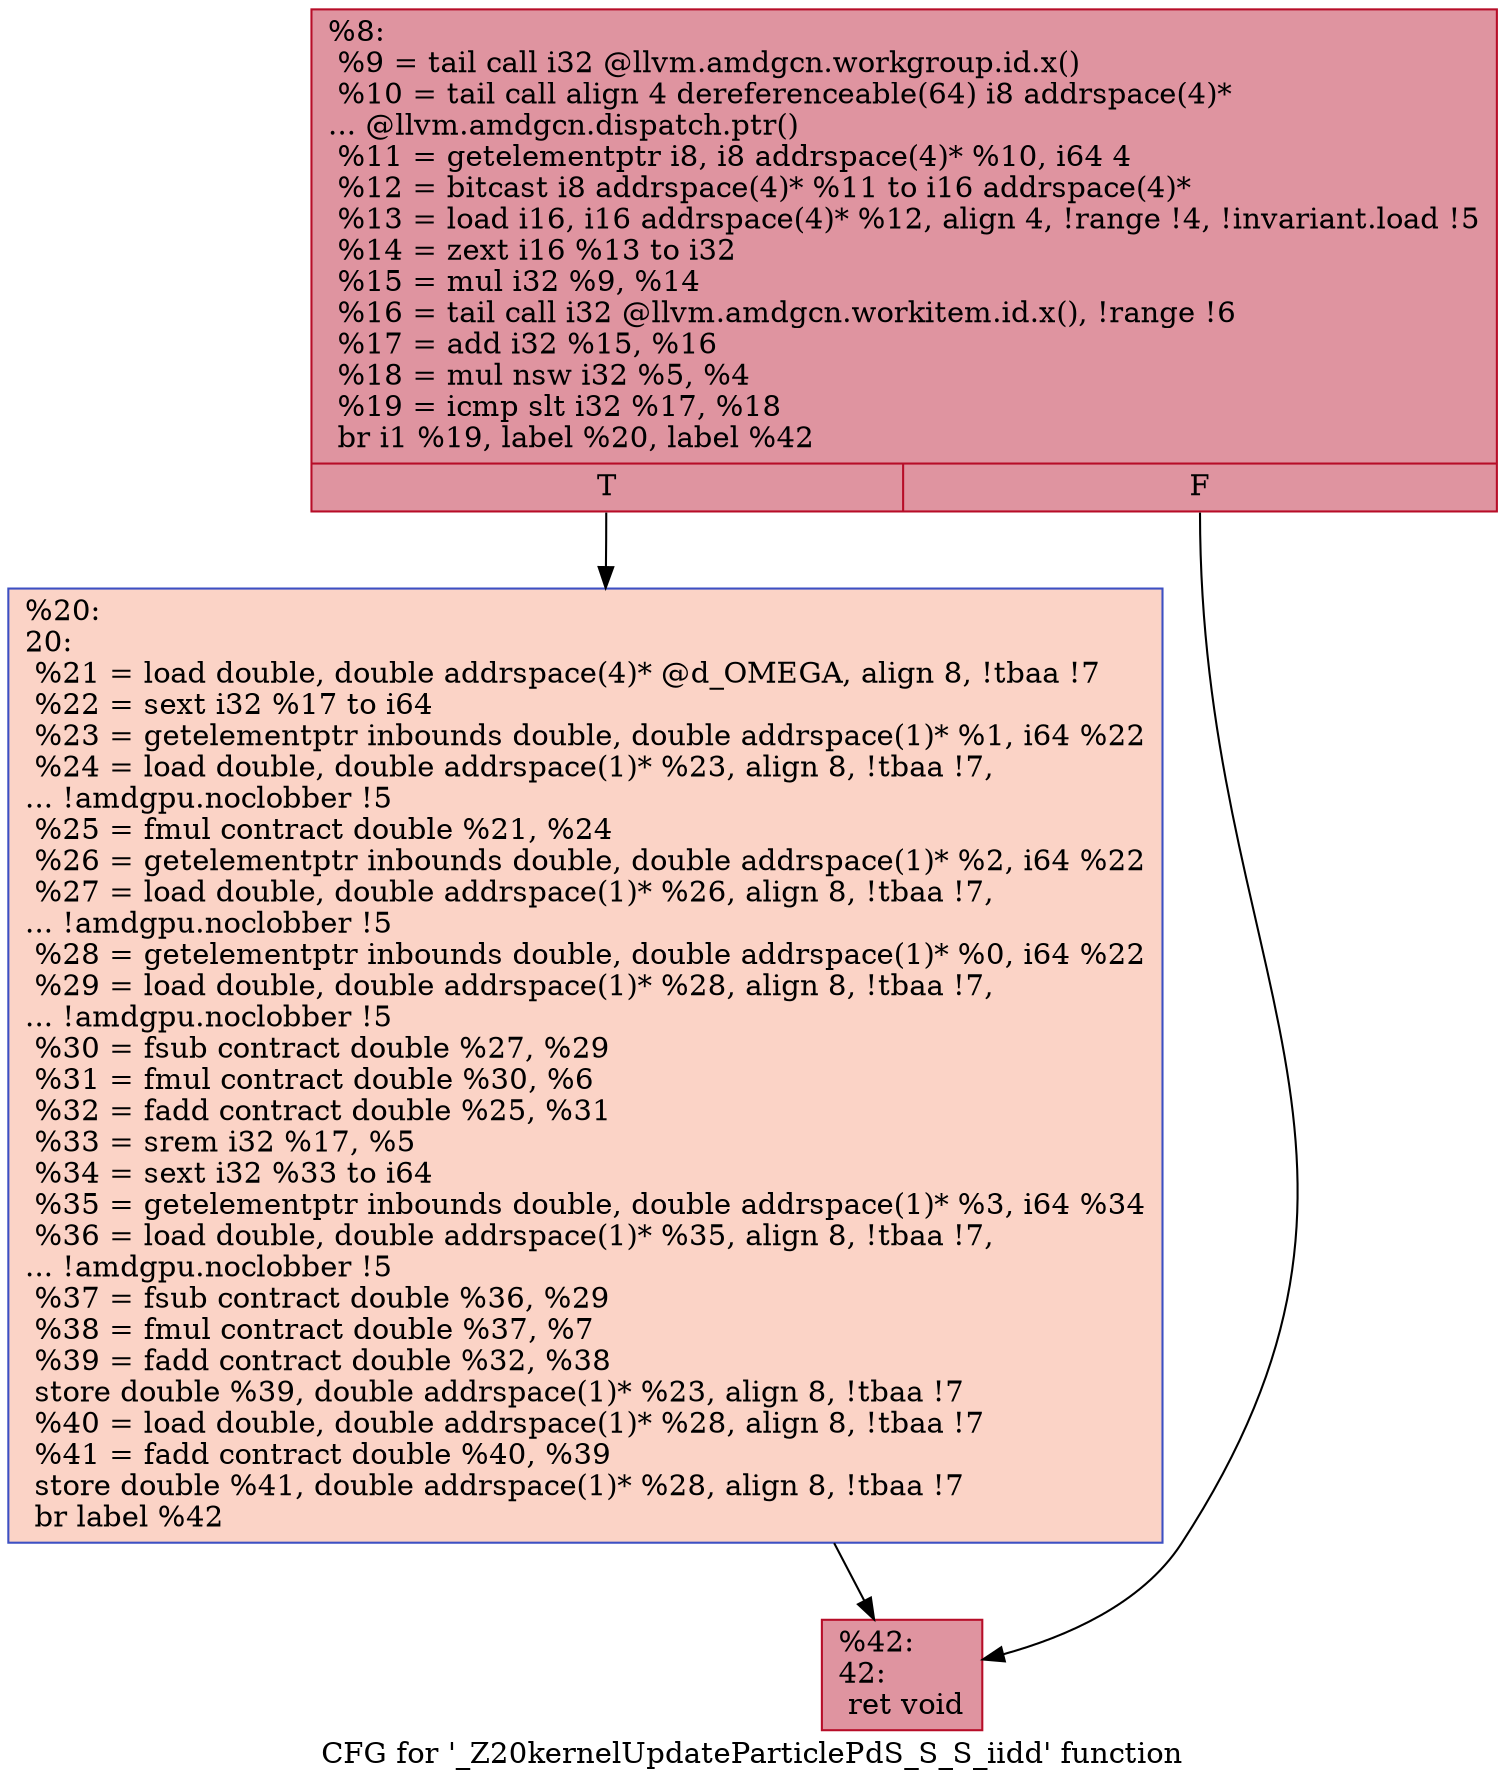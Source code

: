 digraph "CFG for '_Z20kernelUpdateParticlePdS_S_S_iidd' function" {
	label="CFG for '_Z20kernelUpdateParticlePdS_S_S_iidd' function";

	Node0x543ecc0 [shape=record,color="#b70d28ff", style=filled, fillcolor="#b70d2870",label="{%8:\l  %9 = tail call i32 @llvm.amdgcn.workgroup.id.x()\l  %10 = tail call align 4 dereferenceable(64) i8 addrspace(4)*\l... @llvm.amdgcn.dispatch.ptr()\l  %11 = getelementptr i8, i8 addrspace(4)* %10, i64 4\l  %12 = bitcast i8 addrspace(4)* %11 to i16 addrspace(4)*\l  %13 = load i16, i16 addrspace(4)* %12, align 4, !range !4, !invariant.load !5\l  %14 = zext i16 %13 to i32\l  %15 = mul i32 %9, %14\l  %16 = tail call i32 @llvm.amdgcn.workitem.id.x(), !range !6\l  %17 = add i32 %15, %16\l  %18 = mul nsw i32 %5, %4\l  %19 = icmp slt i32 %17, %18\l  br i1 %19, label %20, label %42\l|{<s0>T|<s1>F}}"];
	Node0x543ecc0:s0 -> Node0x54406b0;
	Node0x543ecc0:s1 -> Node0x5440740;
	Node0x54406b0 [shape=record,color="#3d50c3ff", style=filled, fillcolor="#f59c7d70",label="{%20:\l20:                                               \l  %21 = load double, double addrspace(4)* @d_OMEGA, align 8, !tbaa !7\l  %22 = sext i32 %17 to i64\l  %23 = getelementptr inbounds double, double addrspace(1)* %1, i64 %22\l  %24 = load double, double addrspace(1)* %23, align 8, !tbaa !7,\l... !amdgpu.noclobber !5\l  %25 = fmul contract double %21, %24\l  %26 = getelementptr inbounds double, double addrspace(1)* %2, i64 %22\l  %27 = load double, double addrspace(1)* %26, align 8, !tbaa !7,\l... !amdgpu.noclobber !5\l  %28 = getelementptr inbounds double, double addrspace(1)* %0, i64 %22\l  %29 = load double, double addrspace(1)* %28, align 8, !tbaa !7,\l... !amdgpu.noclobber !5\l  %30 = fsub contract double %27, %29\l  %31 = fmul contract double %30, %6\l  %32 = fadd contract double %25, %31\l  %33 = srem i32 %17, %5\l  %34 = sext i32 %33 to i64\l  %35 = getelementptr inbounds double, double addrspace(1)* %3, i64 %34\l  %36 = load double, double addrspace(1)* %35, align 8, !tbaa !7,\l... !amdgpu.noclobber !5\l  %37 = fsub contract double %36, %29\l  %38 = fmul contract double %37, %7\l  %39 = fadd contract double %32, %38\l  store double %39, double addrspace(1)* %23, align 8, !tbaa !7\l  %40 = load double, double addrspace(1)* %28, align 8, !tbaa !7\l  %41 = fadd contract double %40, %39\l  store double %41, double addrspace(1)* %28, align 8, !tbaa !7\l  br label %42\l}"];
	Node0x54406b0 -> Node0x5440740;
	Node0x5440740 [shape=record,color="#b70d28ff", style=filled, fillcolor="#b70d2870",label="{%42:\l42:                                               \l  ret void\l}"];
}
